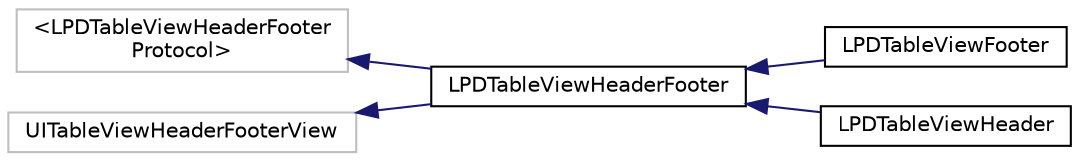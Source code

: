 digraph "Graphical Class Hierarchy"
{
  edge [fontname="Helvetica",fontsize="10",labelfontname="Helvetica",labelfontsize="10"];
  node [fontname="Helvetica",fontsize="10",shape=record];
  rankdir="LR";
  Node123 [label="\<LPDTableViewHeaderFooter\lProtocol\>",height=0.2,width=0.4,color="grey75", fillcolor="white", style="filled"];
  Node123 -> Node0 [dir="back",color="midnightblue",fontsize="10",style="solid",fontname="Helvetica"];
  Node0 [label="LPDTableViewHeaderFooter",height=0.2,width=0.4,color="black", fillcolor="white", style="filled",URL="$interface_l_p_d_table_view_header_footer.html"];
  Node0 -> Node1 [dir="back",color="midnightblue",fontsize="10",style="solid",fontname="Helvetica"];
  Node1 [label="LPDTableViewFooter",height=0.2,width=0.4,color="black", fillcolor="white", style="filled",URL="$interface_l_p_d_table_view_footer.html"];
  Node0 -> Node2 [dir="back",color="midnightblue",fontsize="10",style="solid",fontname="Helvetica"];
  Node2 [label="LPDTableViewHeader",height=0.2,width=0.4,color="black", fillcolor="white", style="filled",URL="$interface_l_p_d_table_view_header.html"];
  Node5 [label="UITableViewHeaderFooterView",height=0.2,width=0.4,color="grey75", fillcolor="white", style="filled"];
  Node5 -> Node0 [dir="back",color="midnightblue",fontsize="10",style="solid",fontname="Helvetica"];
}
